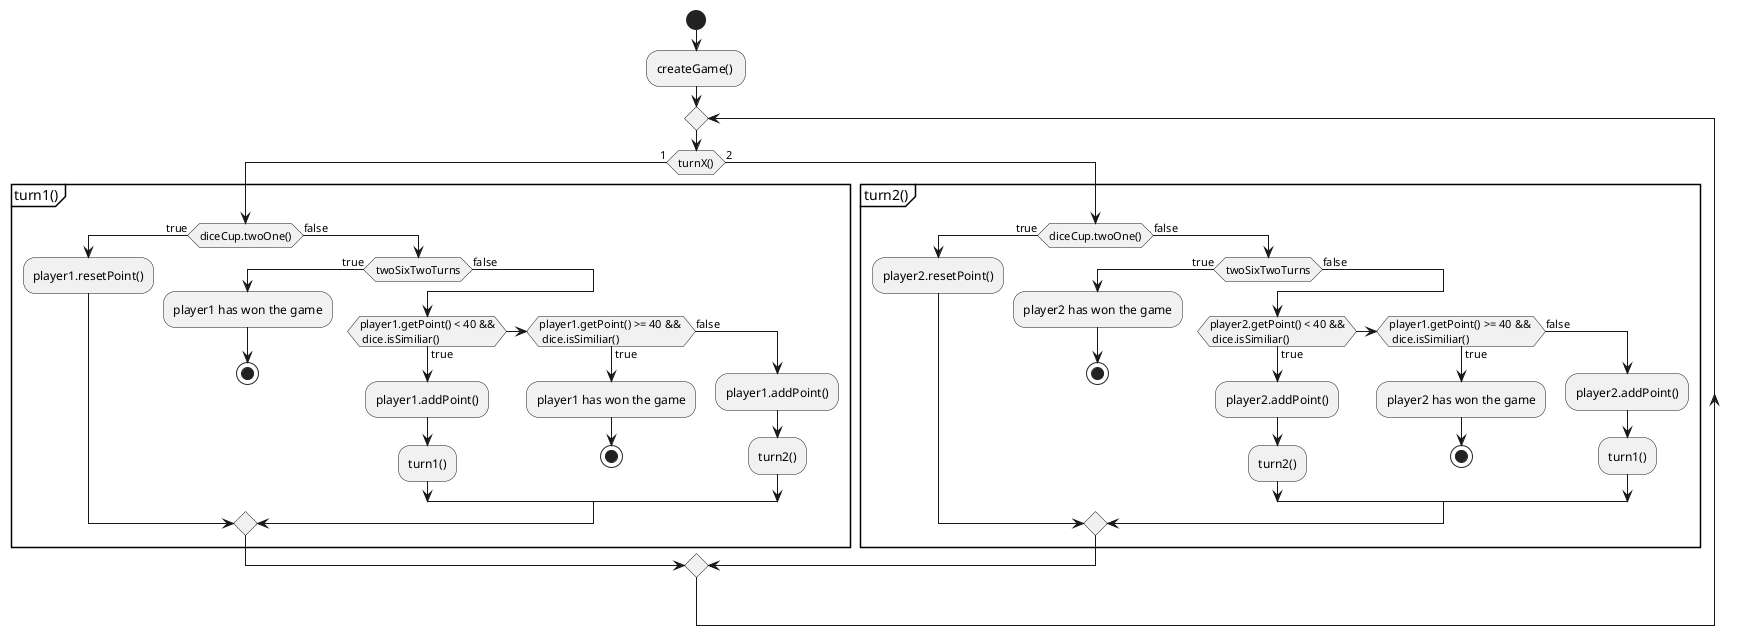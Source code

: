 @startuml
start

:createGame() ;
repeat ;
if (turnX()) then (1)
    partition "turn1()" {
    if (diceCup.twoOne()) then (true)
        :player1.resetPoint();
    else (false)
        if (twoSixTwoTurns) then (true)
            :player1 has won the game;
            stop
        else (false)
            if (player1.getPoint() < 40 &&\n dice.isSimiliar()) then(true)
                :player1.addPoint();
                :turn1();
            else if (player1.getPoint() >= 40 && \n dice.isSimiliar()) then(true)
                :player1 has won the game;
                stop
            else (false)
                :player1.addPoint();
                :turn2();
            endif
        endif
    endif
    }
else (2)
    partition "turn2()" {
        if (diceCup.twoOne()) then (true)
            :player2.resetPoint();
        else (false)
            if (twoSixTwoTurns) then (true)
                :player2 has won the game;
                stop
            else (false)
                if (player2.getPoint() < 40 &&\n dice.isSimiliar()) then(true)
                    :player2.addPoint();
                    :turn2();
                else if (player1.getPoint() >= 40 && \n dice.isSimiliar()) then(true)
                    :player2 has won the game;
                    stop
                else (false)
                    :player2.addPoint();
                    :turn1();
                endif
            endif
        endif
    }
endif
@enduml

